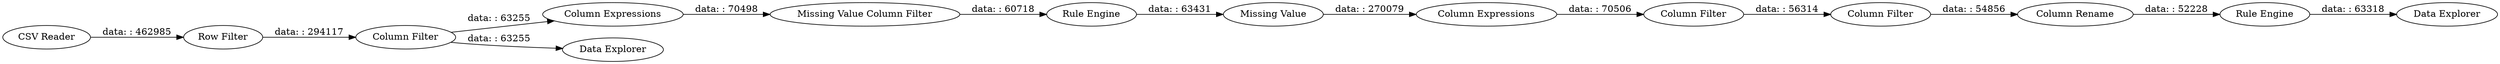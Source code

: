 digraph {
	"4213661773977347765_19" [label="Column Filter"]
	"4213661773977347765_16" [label="Missing Value"]
	"4213661773977347765_17" [label="Column Expressions"]
	"4213661773977347765_18" [label="Column Filter"]
	"4213661773977347765_12" [label="Missing Value Column Filter"]
	"4213661773977347765_2" [label="Row Filter"]
	"4213661773977347765_4" [label="Data Explorer"]
	"4213661773977347765_1" [label="CSV Reader"]
	"4213661773977347765_20" [label="Column Rename"]
	"4213661773977347765_3" [label="Column Filter"]
	"4213661773977347765_15" [label="Rule Engine"]
	"4213661773977347765_6" [label="Column Expressions"]
	"4213661773977347765_21" [label="Rule Engine"]
	"4213661773977347765_22" [label="Data Explorer"]
	"4213661773977347765_6" -> "4213661773977347765_12" [label="data: : 70498"]
	"4213661773977347765_3" -> "4213661773977347765_22" [label="data: : 63255"]
	"4213661773977347765_12" -> "4213661773977347765_15" [label="data: : 60718"]
	"4213661773977347765_21" -> "4213661773977347765_4" [label="data: : 63318"]
	"4213661773977347765_20" -> "4213661773977347765_21" [label="data: : 52228"]
	"4213661773977347765_3" -> "4213661773977347765_6" [label="data: : 63255"]
	"4213661773977347765_18" -> "4213661773977347765_19" [label="data: : 56314"]
	"4213661773977347765_16" -> "4213661773977347765_17" [label="data: : 270079"]
	"4213661773977347765_2" -> "4213661773977347765_3" [label="data: : 294117"]
	"4213661773977347765_15" -> "4213661773977347765_16" [label="data: : 63431"]
	"4213661773977347765_17" -> "4213661773977347765_18" [label="data: : 70506"]
	"4213661773977347765_19" -> "4213661773977347765_20" [label="data: : 54856"]
	"4213661773977347765_1" -> "4213661773977347765_2" [label="data: : 462985"]
	rankdir=LR
}
